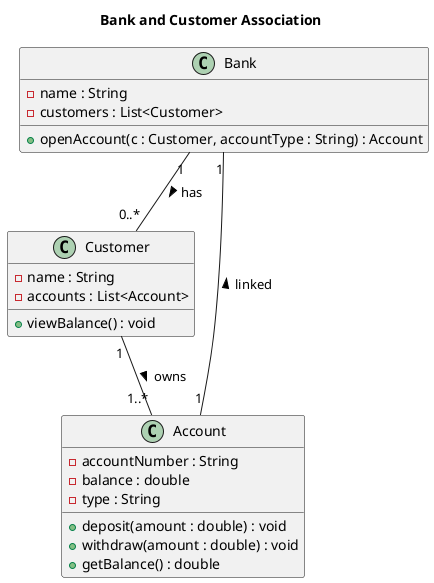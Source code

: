 @startuml 

title Bank and Customer Association

class Bank {
  - name : String
  - customers : List<Customer>
  + openAccount(c : Customer, accountType : String) : Account
}

class Customer {
  - name : String
  - accounts : List<Account>
  + viewBalance() : void
}

class Account {
  - accountNumber : String
  - balance : double
  - type : String
  + deposit(amount : double) : void
  + withdraw(amount : double) : void
  + getBalance() : double
}

' Relationships
Bank "1" -- "0..*" Customer : has >
Customer "1" -- "1..*" Account : owns >
Account "1" -- "1" Bank : linked >

@enduml